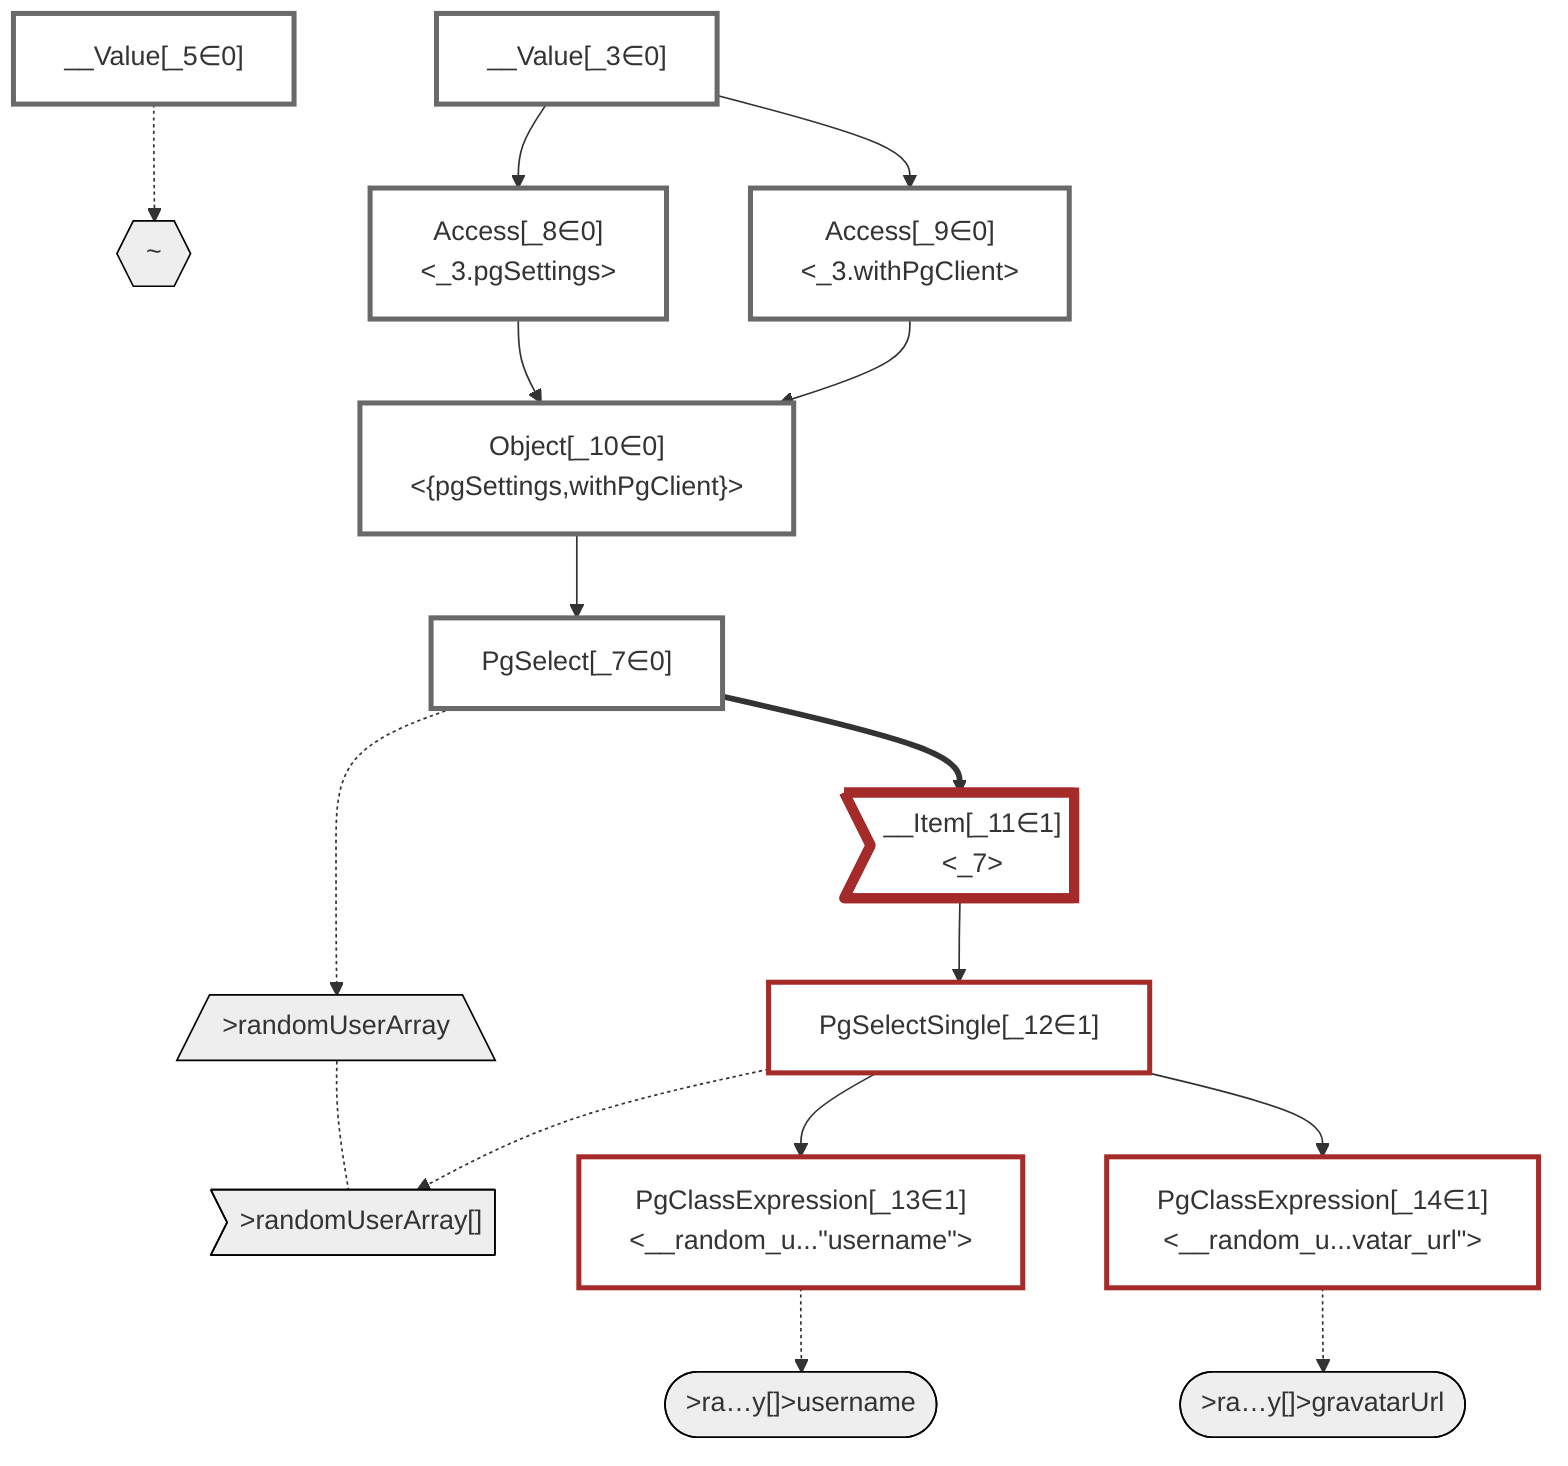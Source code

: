 graph TD
    classDef path fill:#eee,stroke:#000
    classDef plan fill:#fff,stroke-width:3px
    classDef itemplan fill:#fff,stroke-width:6px
    classDef sideeffectplan fill:#f00,stroke-width:6px

    %% subgraph fields
    P1{{"~"}}:::path
    P2[/">randomUserArray"\]:::path
    P3>">randomUserArray[]"]:::path
    P2 -.- P3
    P4([">ra…y[]>username"]):::path
    %% P3 -.-> P4
    P5([">ra…y[]>gravatarUrl"]):::path
    %% P3 -.-> P5
    %% P1 -.-> P2
    %% end

    %% define plans
    __Value_3["__Value[_3∈0]<br /><context>"]:::plan
    __Value_5["__Value[_5∈0]<br /><rootValue>"]:::plan
    PgSelect_7["PgSelect[_7∈0]<br /><random_user_array>"]:::plan
    Access_8["Access[_8∈0]<br /><_3.pgSettings>"]:::plan
    Access_9["Access[_9∈0]<br /><_3.withPgClient>"]:::plan
    Object_10["Object[_10∈0]<br /><{pgSettings,withPgClient}>"]:::plan
    __Item_11>"__Item[_11∈1]<br /><_7>"]:::itemplan
    PgSelectSingle_12["PgSelectSingle[_12∈1]<br /><random_user_array>"]:::plan
    PgClassExpression_13["PgClassExpression[_13∈1]<br /><__random_u...#quot;username#quot;>"]:::plan
    PgClassExpression_14["PgClassExpression[_14∈1]<br /><__random_u...vatar_url#quot;>"]:::plan

    %% plan dependencies
    Object_10 --> PgSelect_7
    __Value_3 --> Access_8
    __Value_3 --> Access_9
    Access_8 --> Object_10
    Access_9 --> Object_10
    PgSelect_7 ==> __Item_11
    __Item_11 --> PgSelectSingle_12
    PgSelectSingle_12 --> PgClassExpression_13
    PgSelectSingle_12 --> PgClassExpression_14

    %% plan-to-path relationships
    __Value_5 -.-> P1
    PgSelect_7 -.-> P2
    PgSelectSingle_12 -.-> P3
    PgClassExpression_13 -.-> P4
    PgClassExpression_14 -.-> P5

    %% allocate buckets
    classDef bucket0 stroke:#696969
    class __Value_3,__Value_5,PgSelect_7,Access_8,Access_9,Object_10 bucket0
    classDef bucket1 stroke:#a52a2a
    class __Item_11,PgSelectSingle_12,PgClassExpression_13,PgClassExpression_14 bucket1
